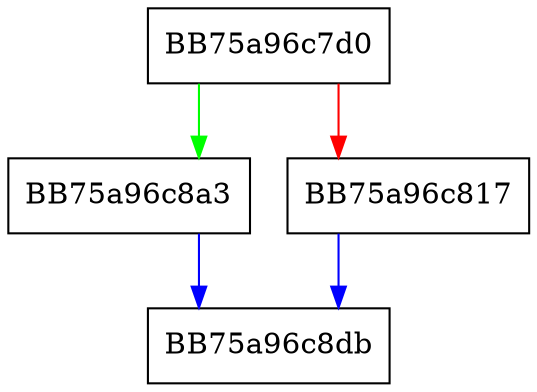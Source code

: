digraph report_error {
  node [shape="box"];
  graph [splines=ortho];
  BB75a96c7d0 -> BB75a96c8a3 [color="green"];
  BB75a96c7d0 -> BB75a96c817 [color="red"];
  BB75a96c817 -> BB75a96c8db [color="blue"];
  BB75a96c8a3 -> BB75a96c8db [color="blue"];
}